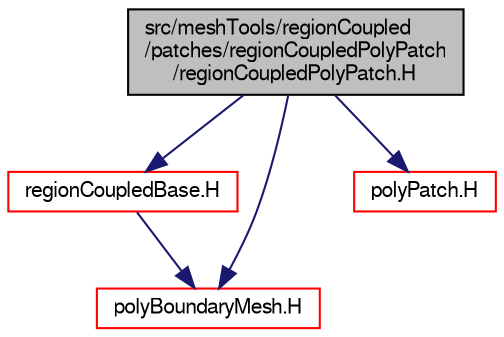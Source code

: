 digraph "src/meshTools/regionCoupled/patches/regionCoupledPolyPatch/regionCoupledPolyPatch.H"
{
  bgcolor="transparent";
  edge [fontname="FreeSans",fontsize="10",labelfontname="FreeSans",labelfontsize="10"];
  node [fontname="FreeSans",fontsize="10",shape=record];
  Node0 [label="src/meshTools/regionCoupled\l/patches/regionCoupledPolyPatch\l/regionCoupledPolyPatch.H",height=0.2,width=0.4,color="black", fillcolor="grey75", style="filled", fontcolor="black"];
  Node0 -> Node1 [color="midnightblue",fontsize="10",style="solid",fontname="FreeSans"];
  Node1 [label="regionCoupledBase.H",height=0.2,width=0.4,color="red",URL="$a07745.html"];
  Node1 -> Node192 [color="midnightblue",fontsize="10",style="solid",fontname="FreeSans"];
  Node192 [label="polyBoundaryMesh.H",height=0.2,width=0.4,color="red",URL="$a11615.html"];
  Node0 -> Node192 [color="midnightblue",fontsize="10",style="solid",fontname="FreeSans"];
  Node0 -> Node194 [color="midnightblue",fontsize="10",style="solid",fontname="FreeSans"];
  Node194 [label="polyPatch.H",height=0.2,width=0.4,color="red",URL="$a11753.html"];
}
